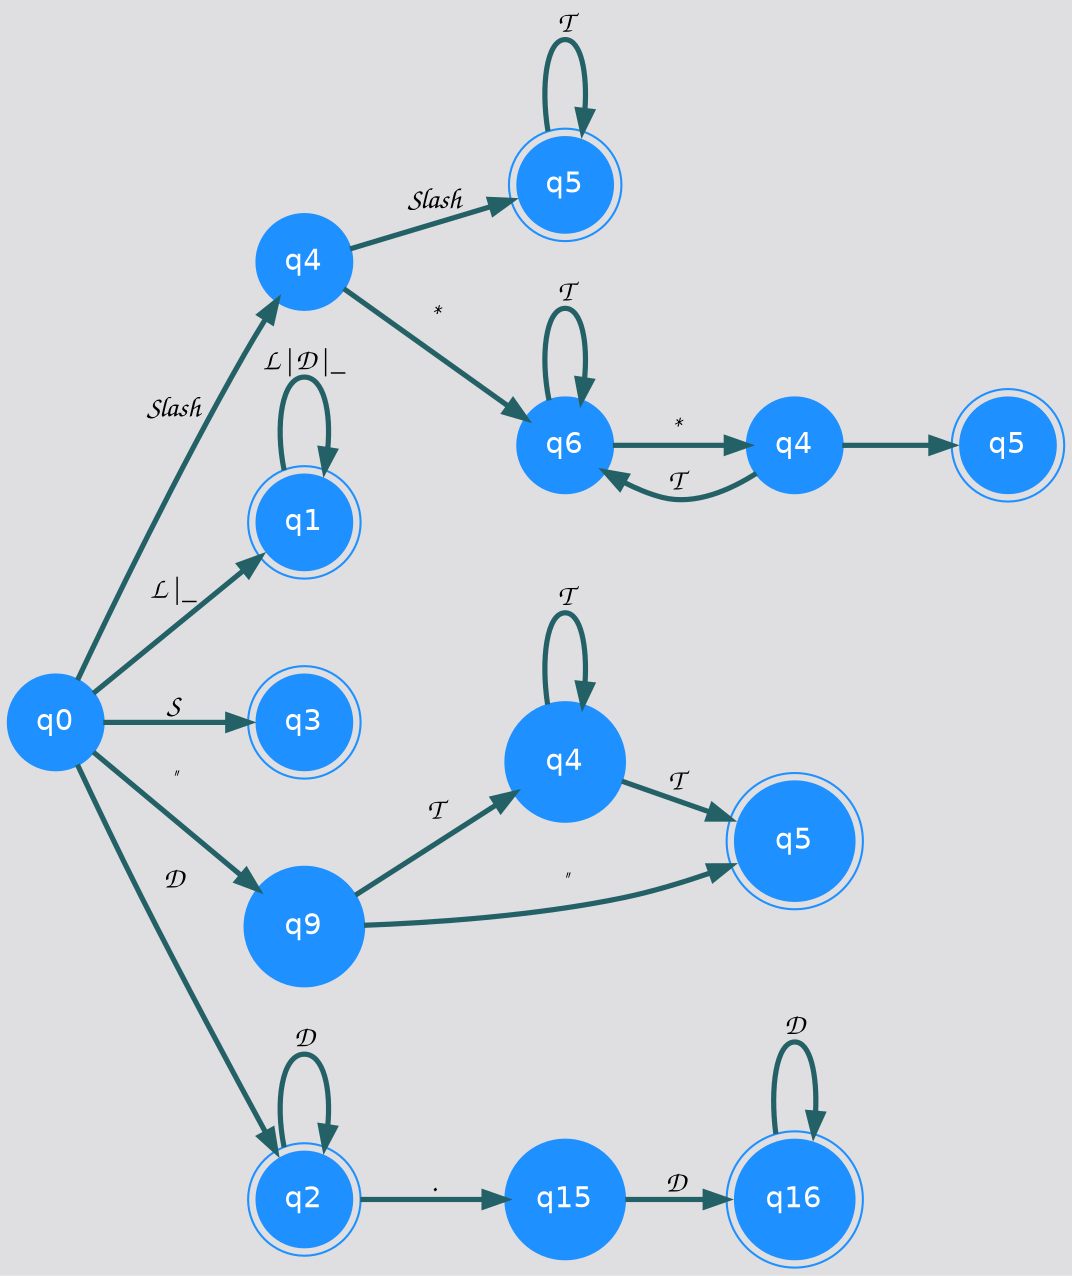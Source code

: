 digraph automa {
nodesep=0.6;
rankdir=LR;
bgcolor = "#DFDFE1";
node [shape = circle, color=dodgerblue,style=filled,fontname ="helvetica" ,fontcolor=white];
edge[penwidth=2.5, color="#246167" ,fontname ="Comic Sans MS",fontcolor=Black ]
nodoRaiz[label="q0"];
nodoSlash [shape=circle, label="q4"];
nodoTodillo [shape=doublecircle, label="q5"];
nodoRaiz->nodoSlash [label=" Slash\ "];
nodoSlash->nodoTodillo [label=" Slash\ "];
nodoTodillo->nodoTodillo [label=" T "];
nodoAsterisco [shape=circle, label="q6"];
nodoAsterisco2 [shape=circle, label="q4"];
nodoSlashFinal [shape=doublecircle, label="q5"];
nodoSlash->nodoAsterisco [label=" * "];
nodoAsterisco->nodoAsterisco [label=" T "];
nodoAsterisco->nodoAsterisco2 [label=" * "];
nodoAsterisco2->nodoAsterisco [label=" T "];
nodoAsterisco2->nodoSlashFinal [label=" \ "]; 
nodoLetra[shape=doublecircle,label="q1"];
nodoRaiz->nodoLetra[label="L|_"];
nodoLetra->nodoLetra[label="L|D|_"];
nodoSimbolo [shape=doublecircle, label="q3"];
nodoRaiz->nodoSimbolo[label="S"];
nodoComilla1 [shape=circle, label=" q9 "];
nodoT [shape=circle, label=" q4 "];
nodoComilla2 [shape=doublecircle, label=" q5 "];
nodoRaiz->nodoComilla1 [label=" \" "];
nodoComilla1->nodoT [label=" T "];
nodoT->nodoT [label=" T "];
nodoT->nodoComilla2 [label=" T "];
nodoComilla1->nodoComilla2 [label=" \" "]; 
nodoDigito[shape=doublecircle,label="q2"];
nodoRaiz->nodoDigito[label="D"];
nodoDigito->nodoDigito[label="D"];
nodoPunto[shape=circle,label="q15"];
nodoDecimal[shape=doublecircle,label="q16"];
nodoDigito->nodoPunto[label="."];
nodoPunto->nodoDecimal[label="D"];
nodoDecimal->nodoDecimal[label="D"];
}
